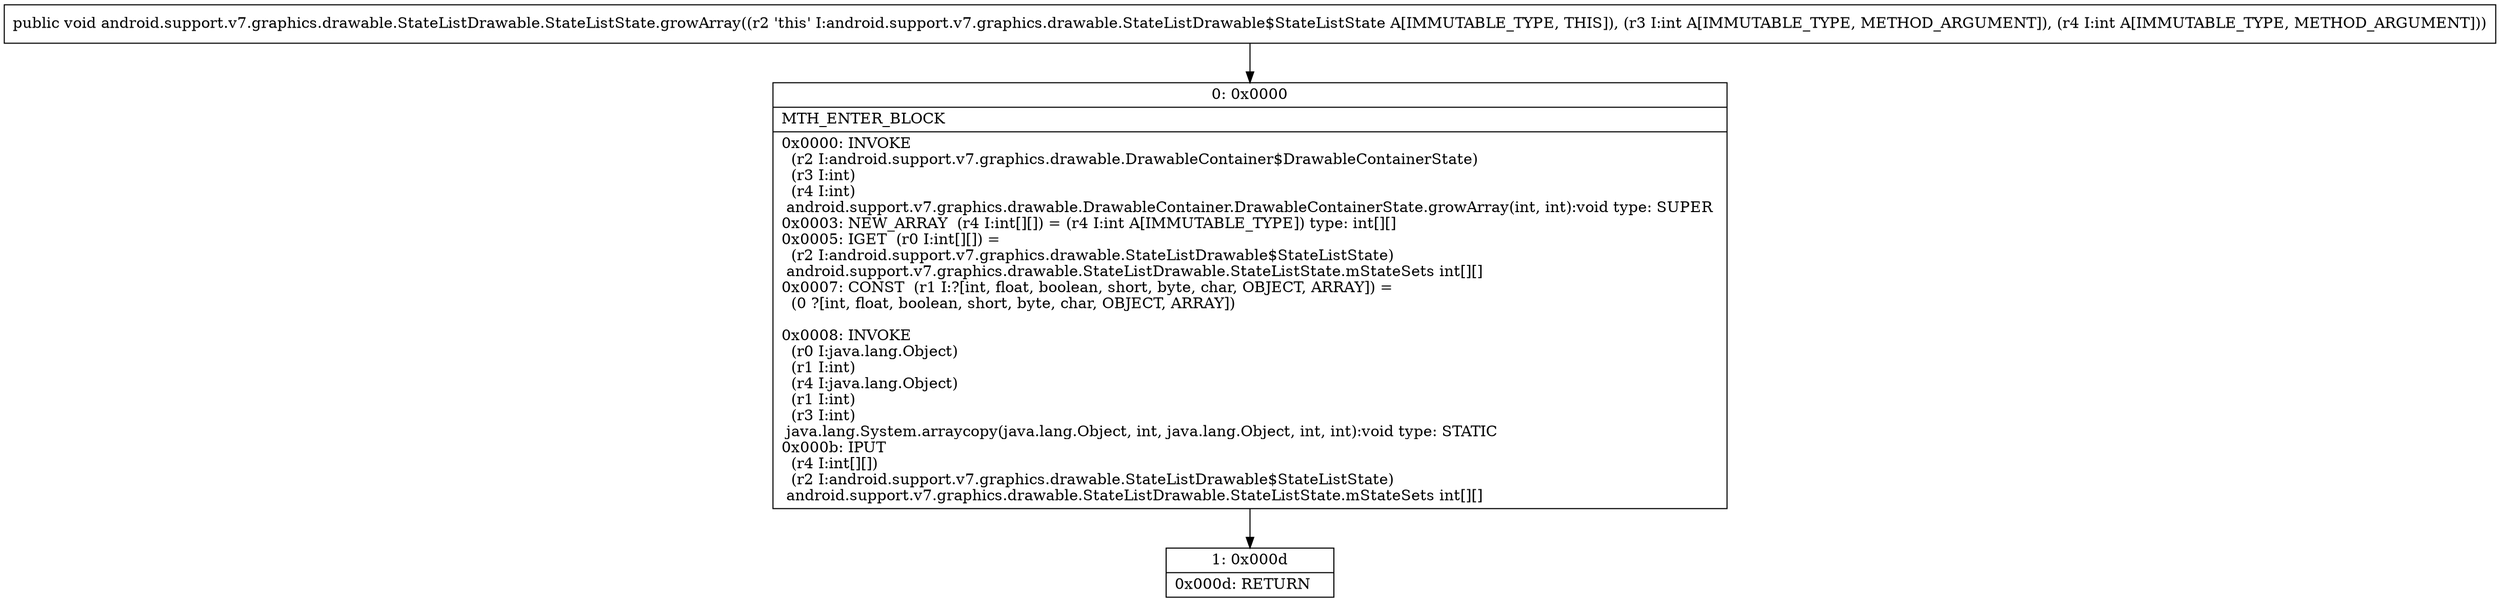digraph "CFG forandroid.support.v7.graphics.drawable.StateListDrawable.StateListState.growArray(II)V" {
Node_0 [shape=record,label="{0\:\ 0x0000|MTH_ENTER_BLOCK\l|0x0000: INVOKE  \l  (r2 I:android.support.v7.graphics.drawable.DrawableContainer$DrawableContainerState)\l  (r3 I:int)\l  (r4 I:int)\l android.support.v7.graphics.drawable.DrawableContainer.DrawableContainerState.growArray(int, int):void type: SUPER \l0x0003: NEW_ARRAY  (r4 I:int[][]) = (r4 I:int A[IMMUTABLE_TYPE]) type: int[][] \l0x0005: IGET  (r0 I:int[][]) = \l  (r2 I:android.support.v7.graphics.drawable.StateListDrawable$StateListState)\l android.support.v7.graphics.drawable.StateListDrawable.StateListState.mStateSets int[][] \l0x0007: CONST  (r1 I:?[int, float, boolean, short, byte, char, OBJECT, ARRAY]) = \l  (0 ?[int, float, boolean, short, byte, char, OBJECT, ARRAY])\l \l0x0008: INVOKE  \l  (r0 I:java.lang.Object)\l  (r1 I:int)\l  (r4 I:java.lang.Object)\l  (r1 I:int)\l  (r3 I:int)\l java.lang.System.arraycopy(java.lang.Object, int, java.lang.Object, int, int):void type: STATIC \l0x000b: IPUT  \l  (r4 I:int[][])\l  (r2 I:android.support.v7.graphics.drawable.StateListDrawable$StateListState)\l android.support.v7.graphics.drawable.StateListDrawable.StateListState.mStateSets int[][] \l}"];
Node_1 [shape=record,label="{1\:\ 0x000d|0x000d: RETURN   \l}"];
MethodNode[shape=record,label="{public void android.support.v7.graphics.drawable.StateListDrawable.StateListState.growArray((r2 'this' I:android.support.v7.graphics.drawable.StateListDrawable$StateListState A[IMMUTABLE_TYPE, THIS]), (r3 I:int A[IMMUTABLE_TYPE, METHOD_ARGUMENT]), (r4 I:int A[IMMUTABLE_TYPE, METHOD_ARGUMENT])) }"];
MethodNode -> Node_0;
Node_0 -> Node_1;
}

